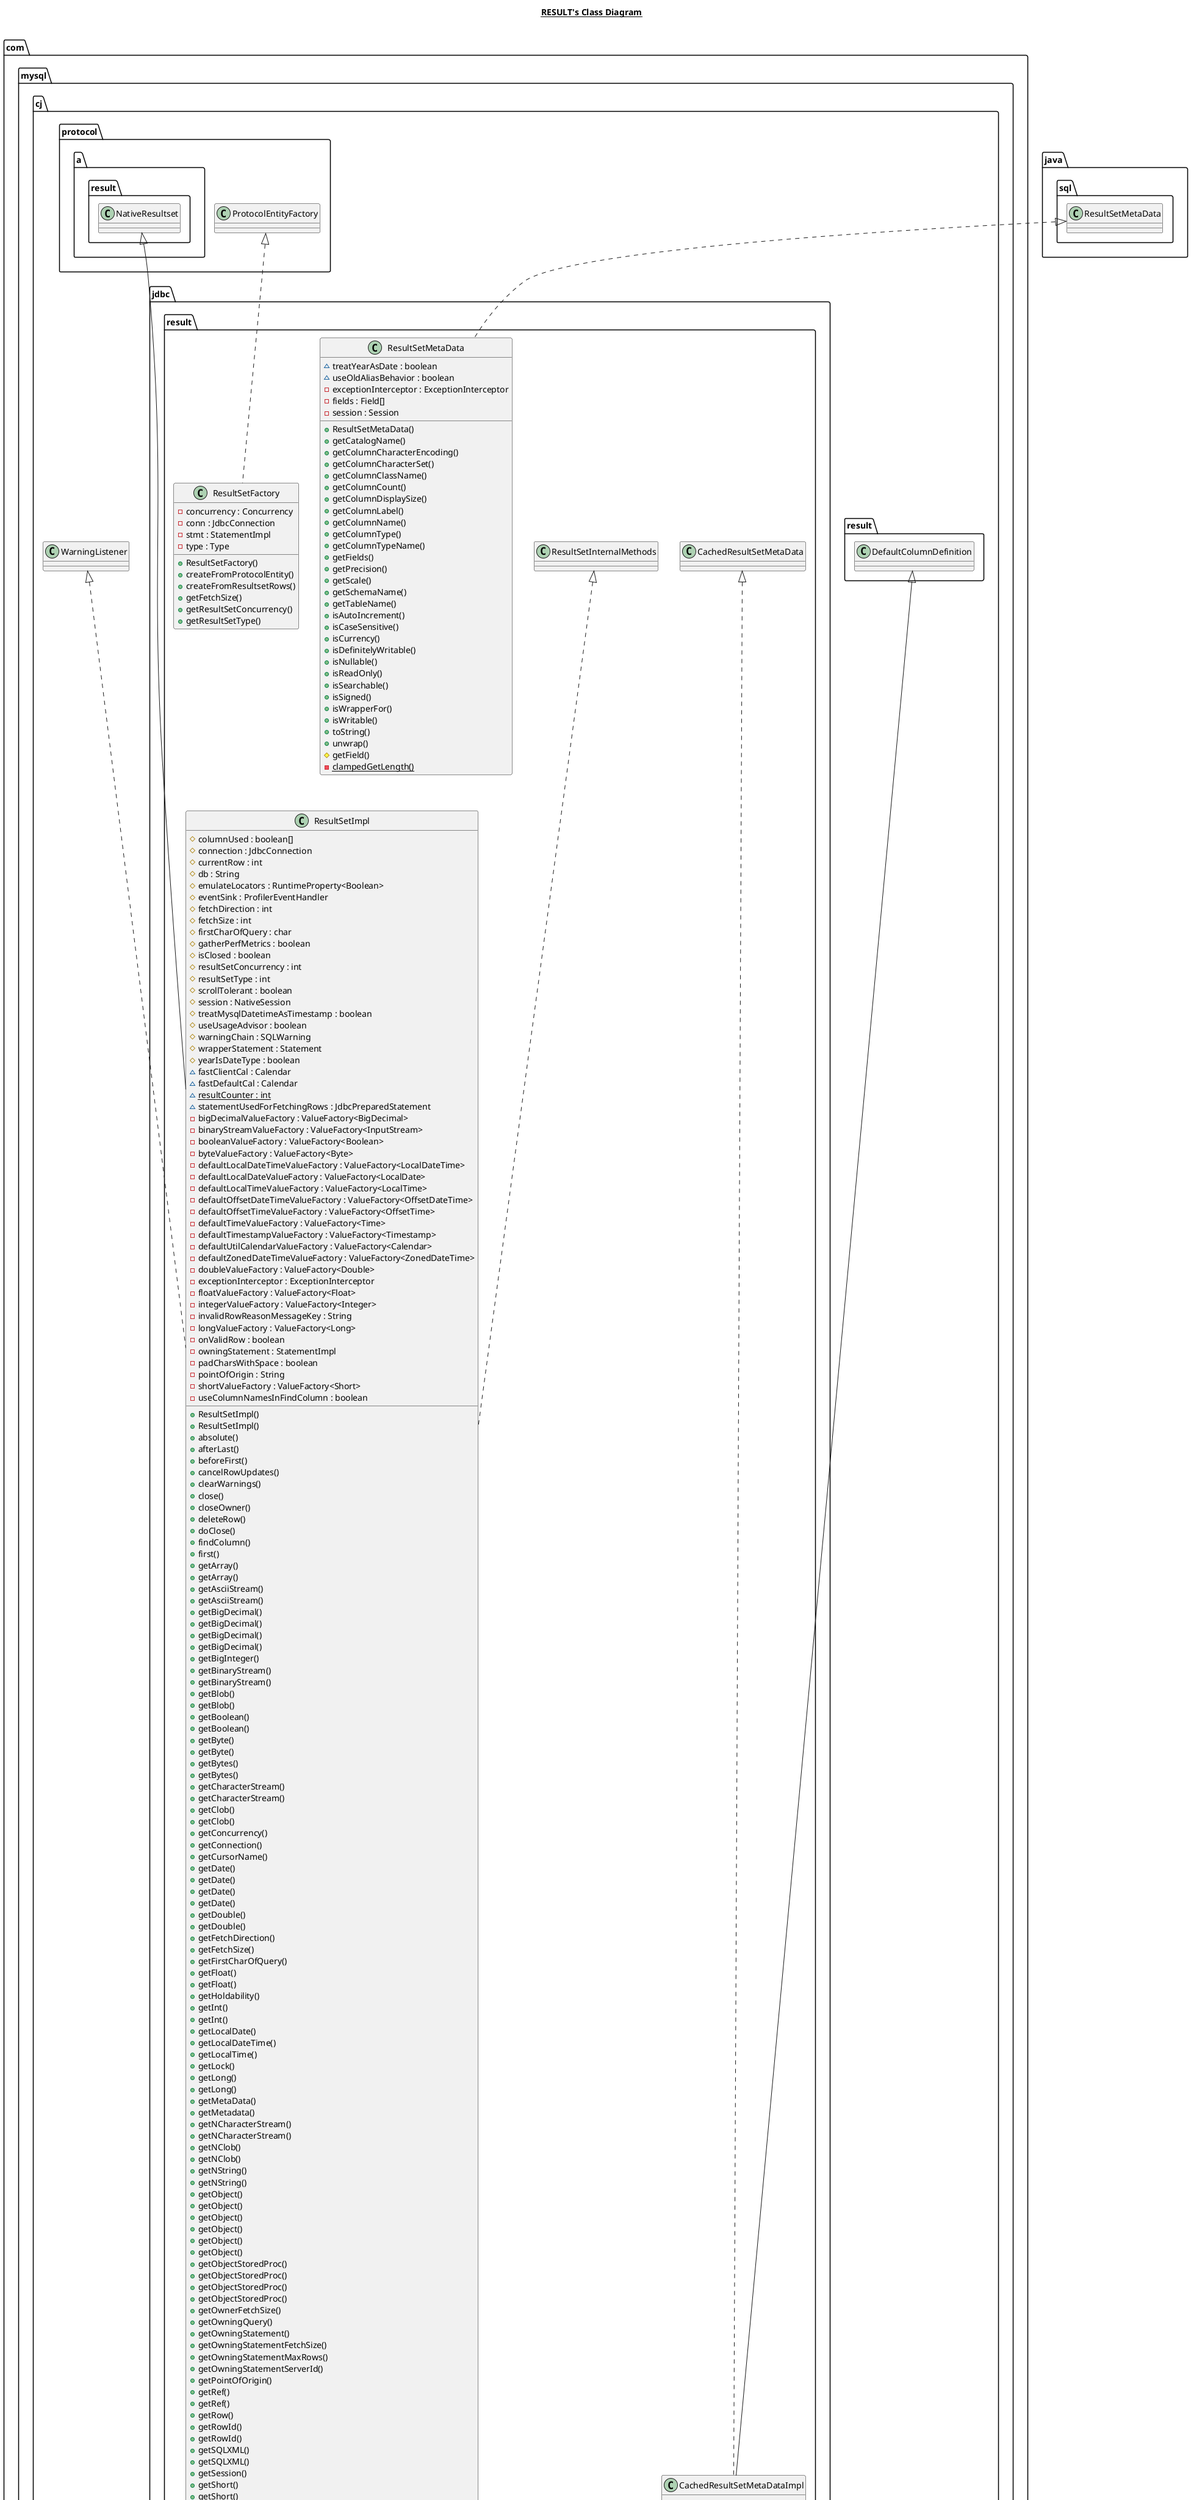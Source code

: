 @startuml

title __RESULT's Class Diagram__\n

  namespace com.mysql.cj {
    namespace jdbc {
      namespace result {
        class com.mysql.cj.jdbc.result.CachedResultSetMetaDataImpl {
            ~ metadata : ResultSetMetaData
            + getMetadata()
            + setMetadata()
        }
      }
    }
  }
  

  namespace com.mysql.cj {
    namespace jdbc {
      namespace result {
        class com.mysql.cj.jdbc.result.ResultSetFactory {
            - concurrency : Concurrency
            - conn : JdbcConnection
            - stmt : StatementImpl
            - type : Type
            + ResultSetFactory()
            + createFromProtocolEntity()
            + createFromResultsetRows()
            + getFetchSize()
            + getResultSetConcurrency()
            + getResultSetType()
        }
      }
    }
  }
  

  namespace com.mysql.cj {
    namespace jdbc {
      namespace result {
        class com.mysql.cj.jdbc.result.ResultSetImpl {
            # columnUsed : boolean[]
            # connection : JdbcConnection
            # currentRow : int
            # db : String
            # emulateLocators : RuntimeProperty<Boolean>
            # eventSink : ProfilerEventHandler
            # fetchDirection : int
            # fetchSize : int
            # firstCharOfQuery : char
            # gatherPerfMetrics : boolean
            # isClosed : boolean
            # resultSetConcurrency : int
            # resultSetType : int
            # scrollTolerant : boolean
            # session : NativeSession
            # treatMysqlDatetimeAsTimestamp : boolean
            # useUsageAdvisor : boolean
            # warningChain : SQLWarning
            # wrapperStatement : Statement
            # yearIsDateType : boolean
            ~ fastClientCal : Calendar
            ~ fastDefaultCal : Calendar
            {static} ~ resultCounter : int
            ~ statementUsedForFetchingRows : JdbcPreparedStatement
            - bigDecimalValueFactory : ValueFactory<BigDecimal>
            - binaryStreamValueFactory : ValueFactory<InputStream>
            - booleanValueFactory : ValueFactory<Boolean>
            - byteValueFactory : ValueFactory<Byte>
            - defaultLocalDateTimeValueFactory : ValueFactory<LocalDateTime>
            - defaultLocalDateValueFactory : ValueFactory<LocalDate>
            - defaultLocalTimeValueFactory : ValueFactory<LocalTime>
            - defaultOffsetDateTimeValueFactory : ValueFactory<OffsetDateTime>
            - defaultOffsetTimeValueFactory : ValueFactory<OffsetTime>
            - defaultTimeValueFactory : ValueFactory<Time>
            - defaultTimestampValueFactory : ValueFactory<Timestamp>
            - defaultUtilCalendarValueFactory : ValueFactory<Calendar>
            - defaultZonedDateTimeValueFactory : ValueFactory<ZonedDateTime>
            - doubleValueFactory : ValueFactory<Double>
            - exceptionInterceptor : ExceptionInterceptor
            - floatValueFactory : ValueFactory<Float>
            - integerValueFactory : ValueFactory<Integer>
            - invalidRowReasonMessageKey : String
            - longValueFactory : ValueFactory<Long>
            - onValidRow : boolean
            - owningStatement : StatementImpl
            - padCharsWithSpace : boolean
            - pointOfOrigin : String
            - shortValueFactory : ValueFactory<Short>
            - useColumnNamesInFindColumn : boolean
            + ResultSetImpl()
            + ResultSetImpl()
            + absolute()
            + afterLast()
            + beforeFirst()
            + cancelRowUpdates()
            + clearWarnings()
            + close()
            + closeOwner()
            + deleteRow()
            + doClose()
            + findColumn()
            + first()
            + getArray()
            + getArray()
            + getAsciiStream()
            + getAsciiStream()
            + getBigDecimal()
            + getBigDecimal()
            + getBigDecimal()
            + getBigDecimal()
            + getBigInteger()
            + getBinaryStream()
            + getBinaryStream()
            + getBlob()
            + getBlob()
            + getBoolean()
            + getBoolean()
            + getByte()
            + getByte()
            + getBytes()
            + getBytes()
            + getCharacterStream()
            + getCharacterStream()
            + getClob()
            + getClob()
            + getConcurrency()
            + getConnection()
            + getCursorName()
            + getDate()
            + getDate()
            + getDate()
            + getDate()
            + getDouble()
            + getDouble()
            + getFetchDirection()
            + getFetchSize()
            + getFirstCharOfQuery()
            + getFloat()
            + getFloat()
            + getHoldability()
            + getInt()
            + getInt()
            + getLocalDate()
            + getLocalDateTime()
            + getLocalTime()
            + getLock()
            + getLong()
            + getLong()
            + getMetaData()
            + getMetadata()
            + getNCharacterStream()
            + getNCharacterStream()
            + getNClob()
            + getNClob()
            + getNString()
            + getNString()
            + getObject()
            + getObject()
            + getObject()
            + getObject()
            + getObject()
            + getObject()
            + getObjectStoredProc()
            + getObjectStoredProc()
            + getObjectStoredProc()
            + getObjectStoredProc()
            + getOwnerFetchSize()
            + getOwningQuery()
            + getOwningStatement()
            + getOwningStatementFetchSize()
            + getOwningStatementMaxRows()
            + getOwningStatementServerId()
            + getPointOfOrigin()
            + getRef()
            + getRef()
            + getRow()
            + getRowId()
            + getRowId()
            + getSQLXML()
            + getSQLXML()
            + getSession()
            + getShort()
            + getShort()
            + getStatement()
            + getString()
            + getString()
            + getTime()
            + getTime()
            + getTime()
            + getTime()
            + getTimestamp()
            + getTimestamp()
            + getTimestamp()
            + getTimestamp()
            + getType()
            + getURL()
            + getURL()
            + getUnicodeStream()
            + getUnicodeStream()
            + getUtilCalendar()
            + getWarnings()
            + initializeWithMetadata()
            + insertRow()
            + isAfterLast()
            + isBeforeFirst()
            + isClosed()
            + isFirst()
            + isLast()
            + isWrapperFor()
            + last()
            + moveToCurrentRow()
            + moveToInsertRow()
            + next()
            + populateCachedMetaData()
            + prev()
            + previous()
            + refreshRow()
            + relative()
            + rowDeleted()
            + rowInserted()
            + rowUpdated()
            + setFetchDirection()
            + setFetchSize()
            + setFirstCharOfQuery()
            + setOwningStatement()
            + setResultSetConcurrency()
            + setResultSetType()
            + setServerInfo()
            + setStatementUsedForFetchingRows()
            + setWrapperStatement()
            + toString()
            + unwrap()
            + updateArray()
            + updateArray()
            + updateAsciiStream()
            + updateAsciiStream()
            + updateAsciiStream()
            + updateAsciiStream()
            + updateAsciiStream()
            + updateAsciiStream()
            + updateBigDecimal()
            + updateBigDecimal()
            + updateBinaryStream()
            + updateBinaryStream()
            + updateBinaryStream()
            + updateBinaryStream()
            + updateBinaryStream()
            + updateBinaryStream()
            + updateBlob()
            + updateBlob()
            + updateBlob()
            + updateBlob()
            + updateBlob()
            + updateBlob()
            + updateBoolean()
            + updateBoolean()
            + updateByte()
            + updateByte()
            + updateBytes()
            + updateBytes()
            + updateCharacterStream()
            + updateCharacterStream()
            + updateCharacterStream()
            + updateCharacterStream()
            + updateCharacterStream()
            + updateCharacterStream()
            + updateClob()
            + updateClob()
            + updateClob()
            + updateClob()
            + updateClob()
            + updateClob()
            + updateDate()
            + updateDate()
            + updateDouble()
            + updateDouble()
            + updateFloat()
            + updateFloat()
            + updateInt()
            + updateInt()
            + updateLong()
            + updateLong()
            + updateNCharacterStream()
            + updateNCharacterStream()
            + updateNCharacterStream()
            + updateNCharacterStream()
            + updateNClob()
            + updateNClob()
            + updateNClob()
            + updateNClob()
            + updateNClob()
            + updateNClob()
            + updateNString()
            + updateNString()
            + updateNull()
            + updateNull()
            + updateObject()
            + updateObject()
            + updateObject()
            + updateObject()
            + updateObject()
            + updateObject()
            + updateObject()
            + updateObject()
            + updateRef()
            + updateRef()
            + updateRow()
            + updateRowId()
            + updateRowId()
            + updateSQLXML()
            + updateSQLXML()
            + updateShort()
            + updateShort()
            + updateString()
            + updateString()
            + updateTime()
            + updateTime()
            + updateTimestamp()
            + updateTimestamp()
            + warningEncountered()
            + wasNull()
            # checkClosed()
            # checkColumnBounds()
            # checkRowPos()
            # getExceptionInterceptor()
            # isStrictlyForwardOnly()
            - getStringForClob()
            - getStringForNClob()
            - setRowPositionValidity()
        }
      }
    }
  }
  

  namespace com.mysql.cj {
    namespace jdbc {
      namespace result {
        class com.mysql.cj.jdbc.result.ResultSetMetaData {
            ~ treatYearAsDate : boolean
            ~ useOldAliasBehavior : boolean
            - exceptionInterceptor : ExceptionInterceptor
            - fields : Field[]
            - session : Session
            + ResultSetMetaData()
            + getCatalogName()
            + getColumnCharacterEncoding()
            + getColumnCharacterSet()
            + getColumnClassName()
            + getColumnCount()
            + getColumnDisplaySize()
            + getColumnLabel()
            + getColumnName()
            + getColumnType()
            + getColumnTypeName()
            + getFields()
            + getPrecision()
            + getScale()
            + getSchemaName()
            + getTableName()
            + isAutoIncrement()
            + isCaseSensitive()
            + isCurrency()
            + isDefinitelyWritable()
            + isNullable()
            + isReadOnly()
            + isSearchable()
            + isSigned()
            + isWrapperFor()
            + isWritable()
            + toString()
            + unwrap()
            # getField()
            {static} - clampedGetLength()
        }
      }
    }
  }
  

  namespace com.mysql.cj {
    namespace jdbc {
      namespace result {
        class com.mysql.cj.jdbc.result.UpdatableResultSet {
            # doingUpdates : boolean
            # inserter : ClientPreparedStatement
            # updater : ClientPreparedStatement
            {static} ~ STREAM_DATA_MARKER : byte[]
            - charEncoding : String
            - databasesUsedToTablesUsed : Map<String, Map<String, Map<String, Integer>>>
            - defaultColumnValue : byte[][]
            - deleteSQL : String
            - deleter : ClientPreparedStatement
            - hasLongColumnInfo : boolean
            - insertSQL : String
            - isUpdatable : boolean
            - notUpdatableReason : String
            - onInsertRow : boolean
            - pedantic : boolean
            - populateInserterWithDefaultValues : boolean
            - primaryKeyIndices : List<Integer>
            - qualifiedAndQuotedTableName : String
            - quotedIdChar : String
            - refreshSQL : String
            - refresher : ClientPreparedStatement
            - savedCurrentRow : Row
            - updateSQL : String
            + UpdatableResultSet()
            + absolute()
            + afterLast()
            + beforeFirst()
            + cancelRowUpdates()
            + checkUpdatability()
            + deleteRow()
            + doClose()
            + first()
            + getConcurrency()
            + getHoldability()
            + getNCharacterStream()
            + getNCharacterStream()
            + getNClob()
            + getNClob()
            + getNString()
            + getNString()
            + getSQLXML()
            + getSQLXML()
            + insertRow()
            + isAfterLast()
            + isBeforeFirst()
            + isClosed()
            + isFirst()
            + isLast()
            + isWrapperFor()
            + last()
            + moveToCurrentRow()
            + moveToInsertRow()
            + next()
            + prev()
            + previous()
            + refreshRow()
            + relative()
            + rowDeleted()
            + rowInserted()
            + rowUpdated()
            + setResultSetConcurrency()
            + unwrap()
            + updateAsciiStream()
            + updateAsciiStream()
            + updateAsciiStream()
            + updateAsciiStream()
            + updateAsciiStream()
            + updateAsciiStream()
            + updateBigDecimal()
            + updateBigDecimal()
            + updateBinaryStream()
            + updateBinaryStream()
            + updateBinaryStream()
            + updateBinaryStream()
            + updateBinaryStream()
            + updateBinaryStream()
            + updateBlob()
            + updateBlob()
            + updateBlob()
            + updateBlob()
            + updateBlob()
            + updateBlob()
            + updateBoolean()
            + updateBoolean()
            + updateByte()
            + updateByte()
            + updateBytes()
            + updateBytes()
            + updateCharacterStream()
            + updateCharacterStream()
            + updateCharacterStream()
            + updateCharacterStream()
            + updateCharacterStream()
            + updateCharacterStream()
            + updateClob()
            + updateClob()
            + updateClob()
            + updateClob()
            + updateClob()
            + updateClob()
            + updateDate()
            + updateDate()
            + updateDouble()
            + updateDouble()
            + updateFloat()
            + updateFloat()
            + updateInt()
            + updateInt()
            + updateLong()
            + updateLong()
            + updateNCharacterStream()
            + updateNCharacterStream()
            + updateNCharacterStream()
            + updateNCharacterStream()
            + updateNClob()
            + updateNClob()
            + updateNClob()
            + updateNClob()
            + updateNClob()
            + updateNClob()
            + updateNString()
            + updateNString()
            + updateNull()
            + updateNull()
            + updateObject()
            + updateObject()
            + updateObject()
            + updateObject()
            + updateObject()
            + updateObject()
            + updateObject()
            + updateObject()
            + updateRow()
            + updateSQLXML()
            + updateSQLXML()
            + updateShort()
            + updateShort()
            + updateString()
            + updateString()
            + updateTime()
            + updateTime()
            + updateTimestamp()
            + updateTimestamp()
            # checkRowPos()
            # generateStatements()
            # syncUpdate()
            # updateObjectInternal()
            # updateObjectInternal()
            ~ isUpdatable()
            - extractDefaultValues()
            - getColumnsToIndexMapForTableAndDB()
            - getQuotedIdChar()
            - getStringForNClob()
            - refreshRow()
            - resetInserter()
            - setParamValue()
        }
      }
    }
  }
  

  com.mysql.cj.jdbc.result.CachedResultSetMetaDataImpl .up.|> com.mysql.cj.jdbc.result.CachedResultSetMetaData
  com.mysql.cj.jdbc.result.CachedResultSetMetaDataImpl -up-|> com.mysql.cj.result.DefaultColumnDefinition
  com.mysql.cj.jdbc.result.ResultSetFactory .up.|> com.mysql.cj.protocol.ProtocolEntityFactory
  com.mysql.cj.jdbc.result.ResultSetImpl .up.|> com.mysql.cj.WarningListener
  com.mysql.cj.jdbc.result.ResultSetImpl .up.|> com.mysql.cj.jdbc.result.ResultSetInternalMethods
  com.mysql.cj.jdbc.result.ResultSetImpl -up-|> com.mysql.cj.protocol.a.result.NativeResultset
  com.mysql.cj.jdbc.result.ResultSetMetaData .up.|> java.sql.ResultSetMetaData
  com.mysql.cj.jdbc.result.UpdatableResultSet -up-|> com.mysql.cj.jdbc.result.ResultSetImpl


right footer


PlantUML diagram generated by SketchIt! (https://bitbucket.org/pmesmeur/sketch.it)
For more information about this tool, please contact philippe.mesmeur@gmail.com
endfooter

@enduml
